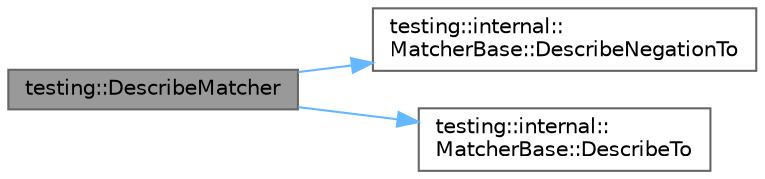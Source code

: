 digraph "testing::DescribeMatcher"
{
 // LATEX_PDF_SIZE
  bgcolor="transparent";
  edge [fontname=Helvetica,fontsize=10,labelfontname=Helvetica,labelfontsize=10];
  node [fontname=Helvetica,fontsize=10,shape=box,height=0.2,width=0.4];
  rankdir="LR";
  Node1 [id="Node000001",label="testing::DescribeMatcher",height=0.2,width=0.4,color="gray40", fillcolor="grey60", style="filled", fontcolor="black",tooltip=" "];
  Node1 -> Node2 [id="edge1_Node000001_Node000002",color="steelblue1",style="solid",tooltip=" "];
  Node2 [id="Node000002",label="testing::internal::\lMatcherBase::DescribeNegationTo",height=0.2,width=0.4,color="grey40", fillcolor="white", style="filled",URL="$classtesting_1_1internal_1_1_matcher_base.html#ac1089d49b6b8a381900618985cd69b7f",tooltip=" "];
  Node1 -> Node3 [id="edge2_Node000001_Node000003",color="steelblue1",style="solid",tooltip=" "];
  Node3 [id="Node000003",label="testing::internal::\lMatcherBase::DescribeTo",height=0.2,width=0.4,color="grey40", fillcolor="white", style="filled",URL="$classtesting_1_1internal_1_1_matcher_base.html#a7e0c883c7745e0d646463077ef1c1267",tooltip=" "];
}
